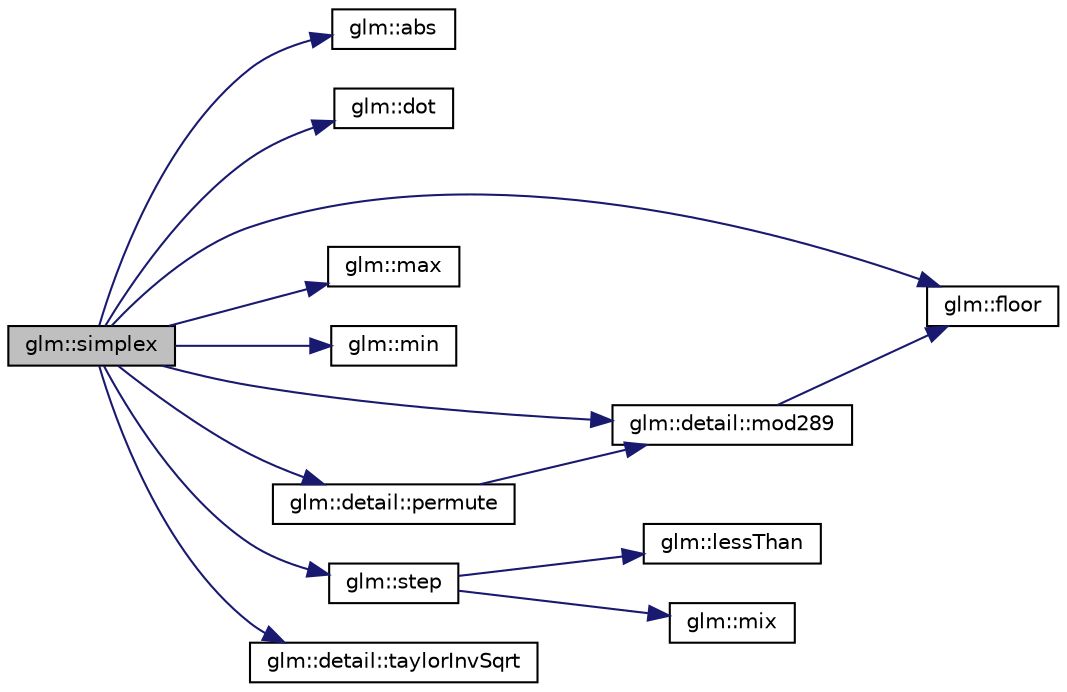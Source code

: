 digraph "glm::simplex"
{
 // LATEX_PDF_SIZE
  edge [fontname="Helvetica",fontsize="10",labelfontname="Helvetica",labelfontsize="10"];
  node [fontname="Helvetica",fontsize="10",shape=record];
  rankdir="LR";
  Node1 [label="glm::simplex",height=0.2,width=0.4,color="black", fillcolor="grey75", style="filled", fontcolor="black",tooltip=" "];
  Node1 -> Node2 [color="midnightblue",fontsize="10",style="solid",fontname="Helvetica"];
  Node2 [label="glm::abs",height=0.2,width=0.4,color="black", fillcolor="white", style="filled",URL="$group__core__func__common.html#ga693d77696ff36572a0da79efec965acd",tooltip=" "];
  Node1 -> Node3 [color="midnightblue",fontsize="10",style="solid",fontname="Helvetica"];
  Node3 [label="glm::dot",height=0.2,width=0.4,color="black", fillcolor="white", style="filled",URL="$group__core__func__geometric.html#ga7dada304da2ba7dd3376ab4f178c3f6b",tooltip=" "];
  Node1 -> Node4 [color="midnightblue",fontsize="10",style="solid",fontname="Helvetica"];
  Node4 [label="glm::floor",height=0.2,width=0.4,color="black", fillcolor="white", style="filled",URL="$group__core__func__common.html#ga568b822b78f045f77c3325e165b44d5d",tooltip=" "];
  Node1 -> Node5 [color="midnightblue",fontsize="10",style="solid",fontname="Helvetica"];
  Node5 [label="glm::max",height=0.2,width=0.4,color="black", fillcolor="white", style="filled",URL="$group__core__func__common.html#ga98caa7f95a94c86a86ebce893a45326c",tooltip=" "];
  Node1 -> Node6 [color="midnightblue",fontsize="10",style="solid",fontname="Helvetica"];
  Node6 [label="glm::min",height=0.2,width=0.4,color="black", fillcolor="white", style="filled",URL="$group__core__func__common.html#ga2c2bde1cec025b7ddff83c74a1113719",tooltip=" "];
  Node1 -> Node7 [color="midnightblue",fontsize="10",style="solid",fontname="Helvetica"];
  Node7 [label="glm::detail::mod289",height=0.2,width=0.4,color="black", fillcolor="white", style="filled",URL="$namespaceglm_1_1detail.html#a9968154b610b2b78f492b2f7babd728c",tooltip=" "];
  Node7 -> Node4 [color="midnightblue",fontsize="10",style="solid",fontname="Helvetica"];
  Node1 -> Node8 [color="midnightblue",fontsize="10",style="solid",fontname="Helvetica"];
  Node8 [label="glm::detail::permute",height=0.2,width=0.4,color="black", fillcolor="white", style="filled",URL="$namespaceglm_1_1detail.html#adce908e01ac22b5e55c29bacbf6a37a5",tooltip=" "];
  Node8 -> Node7 [color="midnightblue",fontsize="10",style="solid",fontname="Helvetica"];
  Node1 -> Node9 [color="midnightblue",fontsize="10",style="solid",fontname="Helvetica"];
  Node9 [label="glm::step",height=0.2,width=0.4,color="black", fillcolor="white", style="filled",URL="$group__core__func__common.html#ga015a1261ff23e12650211aa872863cce",tooltip=" "];
  Node9 -> Node10 [color="midnightblue",fontsize="10",style="solid",fontname="Helvetica"];
  Node10 [label="glm::lessThan",height=0.2,width=0.4,color="black", fillcolor="white", style="filled",URL="$group__core__func__vector__relational.html#ga6261970937a70b0b747ae0d3ade1c188",tooltip=" "];
  Node9 -> Node11 [color="midnightblue",fontsize="10",style="solid",fontname="Helvetica"];
  Node11 [label="glm::mix",height=0.2,width=0.4,color="black", fillcolor="white", style="filled",URL="$group__core__func__common.html#gadccbaffe46f369cf1a96b2aef92cbfdd",tooltip=" "];
  Node1 -> Node12 [color="midnightblue",fontsize="10",style="solid",fontname="Helvetica"];
  Node12 [label="glm::detail::taylorInvSqrt",height=0.2,width=0.4,color="black", fillcolor="white", style="filled",URL="$namespaceglm_1_1detail.html#a82e6fa9d633a5f76f8b7e046ac5d91f4",tooltip=" "];
}
